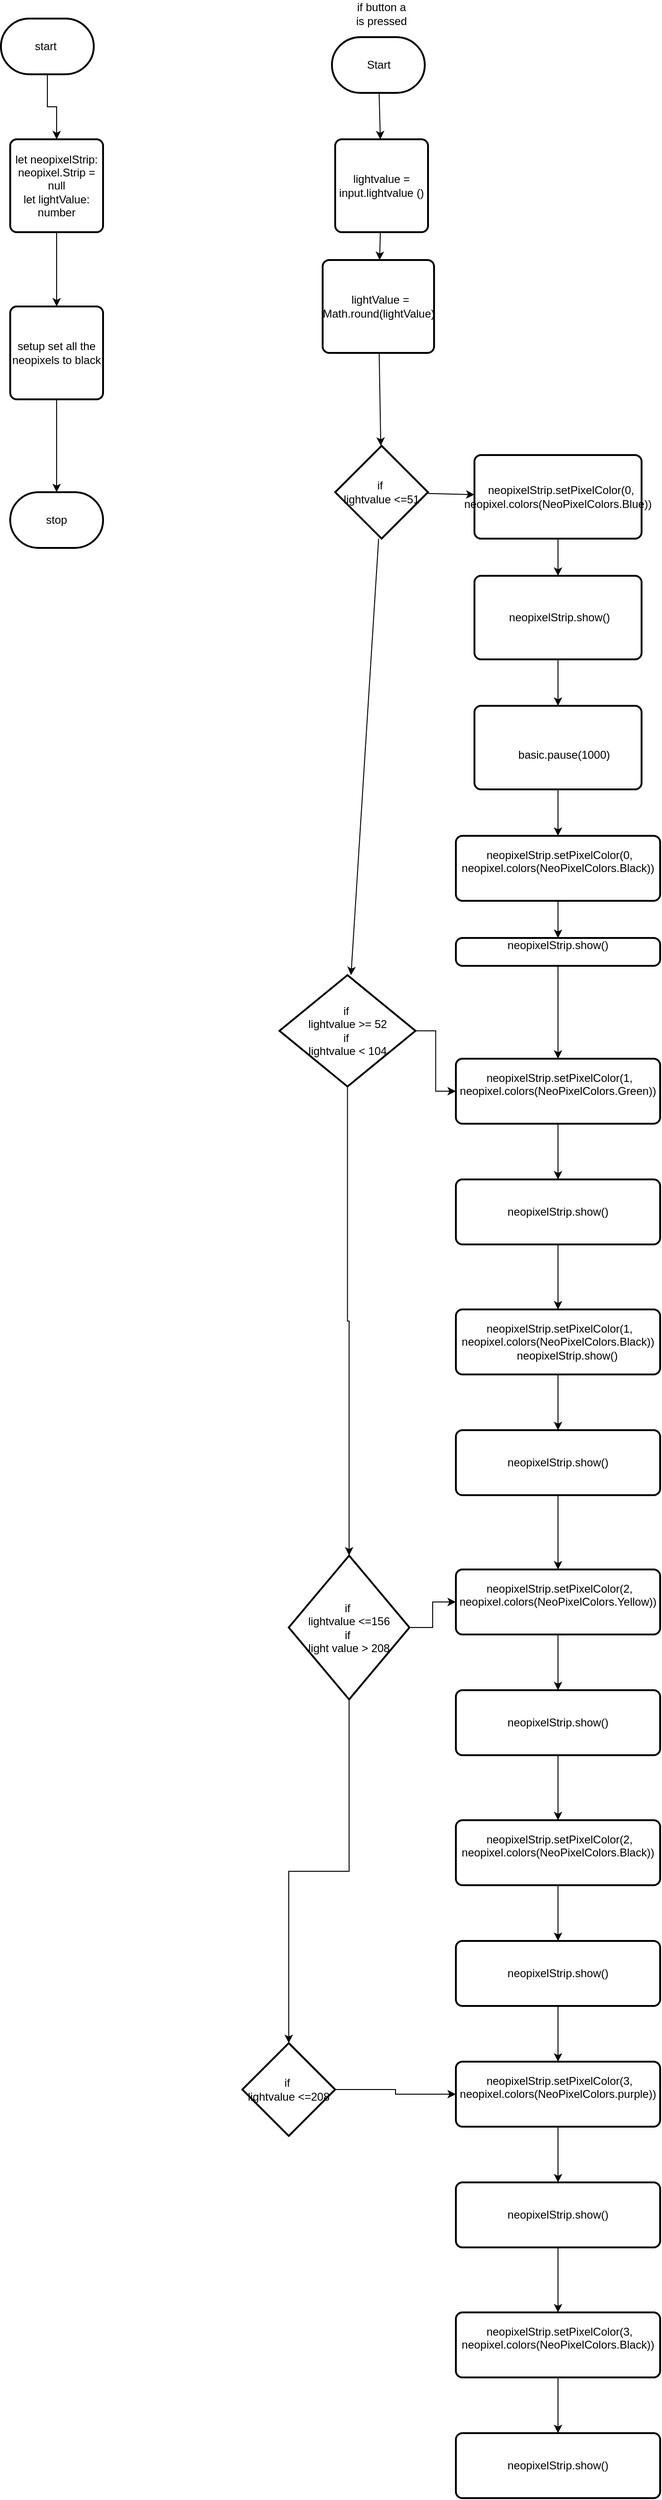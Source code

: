 <mxfile>
    <diagram id="HIP3nbAZw_EuaXWnEj3U" name="Page-1">
        <mxGraphModel dx="1011" dy="1564" grid="1" gridSize="10" guides="1" tooltips="1" connect="1" arrows="1" fold="1" page="1" pageScale="1" pageWidth="850" pageHeight="1100" math="0" shadow="0">
            <root>
                <mxCell id="0"/>
                <mxCell id="1" parent="0"/>
                <mxCell id="83" value="" style="edgeStyle=none;html=1;" edge="1" parent="1" source="2" target="82">
                    <mxGeometry relative="1" as="geometry"/>
                </mxCell>
                <mxCell id="2" value="Start" style="strokeWidth=2;html=1;shape=mxgraph.flowchart.terminator;whiteSpace=wrap;" parent="1" vertex="1">
                    <mxGeometry x="626.5" y="-180" width="100" height="60" as="geometry"/>
                </mxCell>
                <mxCell id="67" value="" style="edgeStyle=orthogonalEdgeStyle;rounded=0;html=1;" parent="1" source="63" target="66" edge="1">
                    <mxGeometry relative="1" as="geometry"/>
                </mxCell>
                <mxCell id="63" value="start&amp;nbsp;" style="strokeWidth=2;html=1;shape=mxgraph.flowchart.terminator;whiteSpace=wrap;" parent="1" vertex="1">
                    <mxGeometry x="270" y="-200" width="100" height="60" as="geometry"/>
                </mxCell>
                <mxCell id="70" value="" style="edgeStyle=orthogonalEdgeStyle;rounded=0;html=1;" parent="1" source="64" target="69" edge="1">
                    <mxGeometry relative="1" as="geometry"/>
                </mxCell>
                <mxCell id="64" value="setup set all the neopixels to black" style="rounded=1;whiteSpace=wrap;html=1;absoluteArcSize=1;arcSize=14;strokeWidth=2;" parent="1" vertex="1">
                    <mxGeometry x="280" y="110" width="100" height="100" as="geometry"/>
                </mxCell>
                <mxCell id="68" value="" style="edgeStyle=orthogonalEdgeStyle;rounded=0;html=1;" parent="1" source="66" target="64" edge="1">
                    <mxGeometry relative="1" as="geometry"/>
                </mxCell>
                <mxCell id="66" value="&lt;div&gt;let neopixelStrip: neopixel.Strip = null&lt;/div&gt;&lt;div&gt;let lightValue: number&lt;/div&gt;" style="rounded=1;whiteSpace=wrap;html=1;absoluteArcSize=1;arcSize=14;strokeWidth=2;" parent="1" vertex="1">
                    <mxGeometry x="280" y="-70" width="100" height="100" as="geometry"/>
                </mxCell>
                <mxCell id="69" value="stop" style="strokeWidth=2;html=1;shape=mxgraph.flowchart.terminator;whiteSpace=wrap;" parent="1" vertex="1">
                    <mxGeometry x="280" y="310" width="100" height="60" as="geometry"/>
                </mxCell>
                <mxCell id="81" value="if button a is pressed" style="text;strokeColor=none;align=center;fillColor=none;html=1;verticalAlign=middle;whiteSpace=wrap;rounded=0;" parent="1" vertex="1">
                    <mxGeometry x="650" y="-220" width="60" height="30" as="geometry"/>
                </mxCell>
                <mxCell id="85" value="" style="edgeStyle=none;html=1;" edge="1" parent="1" source="82" target="84">
                    <mxGeometry relative="1" as="geometry"/>
                </mxCell>
                <mxCell id="82" value="lightvalue = input.lightvalue ()" style="rounded=1;whiteSpace=wrap;html=1;absoluteArcSize=1;arcSize=14;strokeWidth=2;" vertex="1" parent="1">
                    <mxGeometry x="630" y="-70" width="100" height="100" as="geometry"/>
                </mxCell>
                <mxCell id="87" value="" style="edgeStyle=none;html=1;" edge="1" parent="1" source="84" target="86">
                    <mxGeometry relative="1" as="geometry"/>
                </mxCell>
                <mxCell id="84" value="&amp;nbsp;lightValue = Math.round(lightValue)" style="rounded=1;whiteSpace=wrap;html=1;absoluteArcSize=1;arcSize=14;strokeWidth=2;" vertex="1" parent="1">
                    <mxGeometry x="616.5" y="60" width="120" height="100" as="geometry"/>
                </mxCell>
                <mxCell id="89" value="" style="edgeStyle=none;html=1;" edge="1" parent="1" source="86" target="88">
                    <mxGeometry relative="1" as="geometry"/>
                </mxCell>
                <mxCell id="102" style="edgeStyle=none;html=1;" edge="1" parent="1" source="86" target="98">
                    <mxGeometry relative="1" as="geometry"/>
                </mxCell>
                <mxCell id="86" value="if&amp;nbsp;&lt;br&gt;lightvalue &amp;lt;=51" style="strokeWidth=2;html=1;shape=mxgraph.flowchart.decision;whiteSpace=wrap;" vertex="1" parent="1">
                    <mxGeometry x="630" y="260" width="100" height="100" as="geometry"/>
                </mxCell>
                <mxCell id="91" value="" style="edgeStyle=none;html=1;" edge="1" parent="1" source="88" target="90">
                    <mxGeometry relative="1" as="geometry"/>
                </mxCell>
                <mxCell id="88" value="&amp;nbsp; neopixelStrip.setPixelColor(0, neopixel.colors(NeoPixelColors.Blue))" style="rounded=1;whiteSpace=wrap;html=1;absoluteArcSize=1;arcSize=14;strokeWidth=2;" vertex="1" parent="1">
                    <mxGeometry x="780" y="270" width="180" height="90" as="geometry"/>
                </mxCell>
                <mxCell id="93" value="" style="edgeStyle=none;html=1;" edge="1" parent="1" source="90" target="92">
                    <mxGeometry relative="1" as="geometry"/>
                </mxCell>
                <mxCell id="90" value="&amp;nbsp;neopixelStrip.show()" style="rounded=1;whiteSpace=wrap;html=1;absoluteArcSize=1;arcSize=14;strokeWidth=2;" vertex="1" parent="1">
                    <mxGeometry x="780" y="400" width="180" height="90" as="geometry"/>
                </mxCell>
                <mxCell id="95" value="" style="edgeStyle=none;html=1;" edge="1" parent="1" source="92" target="94">
                    <mxGeometry relative="1" as="geometry"/>
                </mxCell>
                <mxCell id="92" value="&lt;div&gt;&lt;br&gt;&lt;/div&gt;&lt;div&gt;&amp;nbsp; &amp;nbsp; basic.pause(1000)&lt;/div&gt;" style="rounded=1;whiteSpace=wrap;html=1;absoluteArcSize=1;arcSize=14;strokeWidth=2;" vertex="1" parent="1">
                    <mxGeometry x="780" y="540" width="180" height="90" as="geometry"/>
                </mxCell>
                <mxCell id="97" value="" style="edgeStyle=none;html=1;" edge="1" parent="1" source="94" target="96">
                    <mxGeometry relative="1" as="geometry"/>
                </mxCell>
                <mxCell id="94" value="&lt;div&gt;&amp;nbsp;neopixelStrip.setPixelColor(0, neopixel.colors(NeoPixelColors.Black))&lt;/div&gt;&lt;div&gt;&lt;br&gt;&lt;/div&gt;" style="rounded=1;whiteSpace=wrap;html=1;absoluteArcSize=1;arcSize=14;strokeWidth=2;" vertex="1" parent="1">
                    <mxGeometry x="760" y="680" width="220" height="70" as="geometry"/>
                </mxCell>
                <mxCell id="105" value="" style="edgeStyle=orthogonalEdgeStyle;rounded=0;html=1;" edge="1" parent="1" source="96" target="103">
                    <mxGeometry relative="1" as="geometry"/>
                </mxCell>
                <mxCell id="96" value="&lt;div&gt;&lt;div&gt;neopixelStrip.show()&lt;/div&gt;&lt;div&gt;&amp;nbsp;&amp;nbsp;&lt;/div&gt;&lt;/div&gt;" style="rounded=1;whiteSpace=wrap;html=1;absoluteArcSize=1;arcSize=14;strokeWidth=2;" vertex="1" parent="1">
                    <mxGeometry x="760" y="790" width="220" height="30" as="geometry"/>
                </mxCell>
                <mxCell id="104" value="" style="edgeStyle=orthogonalEdgeStyle;html=1;rounded=0;" edge="1" parent="1" source="98" target="103">
                    <mxGeometry relative="1" as="geometry"/>
                </mxCell>
                <mxCell id="121" style="edgeStyle=orthogonalEdgeStyle;rounded=0;html=1;entryX=0.5;entryY=0;entryDx=0;entryDy=0;entryPerimeter=0;" edge="1" parent="1" source="98" target="120">
                    <mxGeometry relative="1" as="geometry"/>
                </mxCell>
                <mxCell id="98" value="if&amp;nbsp;&lt;br&gt;lightvalue &amp;gt;= 52&lt;br&gt;if&amp;nbsp;&lt;br&gt;lightvalue &amp;lt; 104" style="strokeWidth=2;html=1;shape=mxgraph.flowchart.decision;whiteSpace=wrap;" vertex="1" parent="1">
                    <mxGeometry x="570" y="830" width="146.5" height="120" as="geometry"/>
                </mxCell>
                <mxCell id="107" value="" style="edgeStyle=orthogonalEdgeStyle;rounded=0;html=1;" edge="1" parent="1" source="103" target="106">
                    <mxGeometry relative="1" as="geometry"/>
                </mxCell>
                <mxCell id="103" value="&lt;div&gt;&amp;nbsp;neopixelStrip.setPixelColor(1, neopixel.colors(NeoPixelColors.Green))&lt;/div&gt;&lt;div&gt;&lt;br&gt;&lt;/div&gt;" style="rounded=1;whiteSpace=wrap;html=1;absoluteArcSize=1;arcSize=14;strokeWidth=2;" vertex="1" parent="1">
                    <mxGeometry x="760" y="920" width="220" height="70" as="geometry"/>
                </mxCell>
                <mxCell id="109" value="" style="edgeStyle=orthogonalEdgeStyle;rounded=0;html=1;" edge="1" parent="1" source="106" target="108">
                    <mxGeometry relative="1" as="geometry"/>
                </mxCell>
                <mxCell id="106" value="&lt;div&gt;neopixelStrip.show()&lt;/div&gt;" style="rounded=1;whiteSpace=wrap;html=1;absoluteArcSize=1;arcSize=14;strokeWidth=2;" vertex="1" parent="1">
                    <mxGeometry x="760" y="1050" width="220" height="70" as="geometry"/>
                </mxCell>
                <mxCell id="111" value="" style="edgeStyle=orthogonalEdgeStyle;rounded=0;html=1;" edge="1" parent="1" source="108" target="110">
                    <mxGeometry relative="1" as="geometry"/>
                </mxCell>
                <mxCell id="108" value="&lt;div&gt;&amp;nbsp;neopixelStrip.setPixelColor(1, neopixel.colors(NeoPixelColors.Black))&lt;/div&gt;&lt;div&gt;&amp;nbsp; &amp;nbsp; &amp;nbsp; neopixelStrip.show()&lt;/div&gt;" style="rounded=1;whiteSpace=wrap;html=1;absoluteArcSize=1;arcSize=14;strokeWidth=2;" vertex="1" parent="1">
                    <mxGeometry x="760" y="1190" width="220" height="70" as="geometry"/>
                </mxCell>
                <mxCell id="119" value="" style="edgeStyle=orthogonalEdgeStyle;rounded=0;html=1;" edge="1" parent="1" source="110" target="113">
                    <mxGeometry relative="1" as="geometry"/>
                </mxCell>
                <mxCell id="110" value="&lt;div&gt;neopixelStrip.show()&lt;/div&gt;" style="rounded=1;whiteSpace=wrap;html=1;absoluteArcSize=1;arcSize=14;strokeWidth=2;" vertex="1" parent="1">
                    <mxGeometry x="760" y="1320" width="220" height="70" as="geometry"/>
                </mxCell>
                <mxCell id="112" value="" style="edgeStyle=orthogonalEdgeStyle;rounded=0;html=1;" edge="1" parent="1" source="113" target="115">
                    <mxGeometry relative="1" as="geometry"/>
                </mxCell>
                <mxCell id="113" value="&lt;div&gt;&amp;nbsp;neopixelStrip.setPixelColor(2, neopixel.colors(NeoPixelColors.Yellow))&lt;/div&gt;&lt;div&gt;&lt;br&gt;&lt;/div&gt;" style="rounded=1;whiteSpace=wrap;html=1;absoluteArcSize=1;arcSize=14;strokeWidth=2;" vertex="1" parent="1">
                    <mxGeometry x="760" y="1470" width="220" height="70" as="geometry"/>
                </mxCell>
                <mxCell id="114" value="" style="edgeStyle=orthogonalEdgeStyle;rounded=0;html=1;" edge="1" parent="1" source="115" target="117">
                    <mxGeometry relative="1" as="geometry"/>
                </mxCell>
                <mxCell id="115" value="&lt;div&gt;neopixelStrip.show()&lt;/div&gt;" style="rounded=1;whiteSpace=wrap;html=1;absoluteArcSize=1;arcSize=14;strokeWidth=2;" vertex="1" parent="1">
                    <mxGeometry x="760" y="1600" width="220" height="70" as="geometry"/>
                </mxCell>
                <mxCell id="116" value="" style="edgeStyle=orthogonalEdgeStyle;rounded=0;html=1;" edge="1" parent="1" source="117" target="118">
                    <mxGeometry relative="1" as="geometry"/>
                </mxCell>
                <mxCell id="117" value="&lt;div&gt;&amp;nbsp;neopixelStrip.setPixelColor(2, neopixel.colors(NeoPixelColors.Black))&lt;/div&gt;&lt;div&gt;&amp;nbsp; &amp;nbsp;&lt;/div&gt;" style="rounded=1;whiteSpace=wrap;html=1;absoluteArcSize=1;arcSize=14;strokeWidth=2;" vertex="1" parent="1">
                    <mxGeometry x="760" y="1740" width="220" height="70" as="geometry"/>
                </mxCell>
                <mxCell id="131" value="" style="edgeStyle=orthogonalEdgeStyle;rounded=0;html=1;" edge="1" parent="1" source="118" target="125">
                    <mxGeometry relative="1" as="geometry"/>
                </mxCell>
                <mxCell id="118" value="&lt;div&gt;neopixelStrip.show()&lt;/div&gt;" style="rounded=1;whiteSpace=wrap;html=1;absoluteArcSize=1;arcSize=14;strokeWidth=2;" vertex="1" parent="1">
                    <mxGeometry x="760" y="1870" width="220" height="70" as="geometry"/>
                </mxCell>
                <mxCell id="122" style="edgeStyle=orthogonalEdgeStyle;rounded=0;html=1;exitX=1;exitY=0.5;exitDx=0;exitDy=0;exitPerimeter=0;entryX=0;entryY=0.5;entryDx=0;entryDy=0;" edge="1" parent="1" source="120" target="113">
                    <mxGeometry relative="1" as="geometry"/>
                </mxCell>
                <mxCell id="134" style="edgeStyle=orthogonalEdgeStyle;rounded=0;html=1;exitX=0.5;exitY=1;exitDx=0;exitDy=0;exitPerimeter=0;entryX=0.5;entryY=0;entryDx=0;entryDy=0;entryPerimeter=0;" edge="1" parent="1" source="120" target="132">
                    <mxGeometry relative="1" as="geometry"/>
                </mxCell>
                <mxCell id="120" value="if&amp;nbsp;&lt;br&gt;lightvalue &amp;lt;=156&lt;br&gt;if&amp;nbsp;&lt;br&gt;light value &amp;gt; 208" style="strokeWidth=2;html=1;shape=mxgraph.flowchart.decision;whiteSpace=wrap;" vertex="1" parent="1">
                    <mxGeometry x="580" y="1455" width="130" height="155" as="geometry"/>
                </mxCell>
                <mxCell id="124" value="" style="edgeStyle=orthogonalEdgeStyle;rounded=0;html=1;" edge="1" parent="1" source="125" target="127">
                    <mxGeometry relative="1" as="geometry"/>
                </mxCell>
                <mxCell id="125" value="&lt;div&gt;&amp;nbsp;neopixelStrip.setPixelColor(3, neopixel.colors(NeoPixelColors.purple))&lt;/div&gt;&lt;div&gt;&lt;br&gt;&lt;/div&gt;" style="rounded=1;whiteSpace=wrap;html=1;absoluteArcSize=1;arcSize=14;strokeWidth=2;" vertex="1" parent="1">
                    <mxGeometry x="760" y="2000" width="220" height="70" as="geometry"/>
                </mxCell>
                <mxCell id="126" value="" style="edgeStyle=orthogonalEdgeStyle;rounded=0;html=1;" edge="1" parent="1" source="127" target="129">
                    <mxGeometry relative="1" as="geometry"/>
                </mxCell>
                <mxCell id="127" value="&lt;div&gt;neopixelStrip.show()&lt;/div&gt;" style="rounded=1;whiteSpace=wrap;html=1;absoluteArcSize=1;arcSize=14;strokeWidth=2;" vertex="1" parent="1">
                    <mxGeometry x="760" y="2130" width="220" height="70" as="geometry"/>
                </mxCell>
                <mxCell id="128" value="" style="edgeStyle=orthogonalEdgeStyle;rounded=0;html=1;" edge="1" parent="1" source="129" target="130">
                    <mxGeometry relative="1" as="geometry"/>
                </mxCell>
                <mxCell id="129" value="&lt;div&gt;&amp;nbsp;neopixelStrip.setPixelColor(3, neopixel.colors(NeoPixelColors.Black))&lt;/div&gt;&lt;div&gt;&amp;nbsp; &amp;nbsp;&lt;/div&gt;" style="rounded=1;whiteSpace=wrap;html=1;absoluteArcSize=1;arcSize=14;strokeWidth=2;" vertex="1" parent="1">
                    <mxGeometry x="760" y="2270" width="220" height="70" as="geometry"/>
                </mxCell>
                <mxCell id="130" value="&lt;div&gt;neopixelStrip.show()&lt;/div&gt;" style="rounded=1;whiteSpace=wrap;html=1;absoluteArcSize=1;arcSize=14;strokeWidth=2;" vertex="1" parent="1">
                    <mxGeometry x="760" y="2400" width="220" height="70" as="geometry"/>
                </mxCell>
                <mxCell id="133" style="edgeStyle=orthogonalEdgeStyle;rounded=0;html=1;exitX=1;exitY=0.5;exitDx=0;exitDy=0;exitPerimeter=0;entryX=0;entryY=0.5;entryDx=0;entryDy=0;" edge="1" parent="1" source="132" target="125">
                    <mxGeometry relative="1" as="geometry"/>
                </mxCell>
                <mxCell id="132" value="if&amp;nbsp;&lt;br&gt;lightvalue &amp;lt;=208" style="strokeWidth=2;html=1;shape=mxgraph.flowchart.decision;whiteSpace=wrap;" vertex="1" parent="1">
                    <mxGeometry x="530" y="1980" width="100" height="100" as="geometry"/>
                </mxCell>
            </root>
        </mxGraphModel>
    </diagram>
</mxfile>